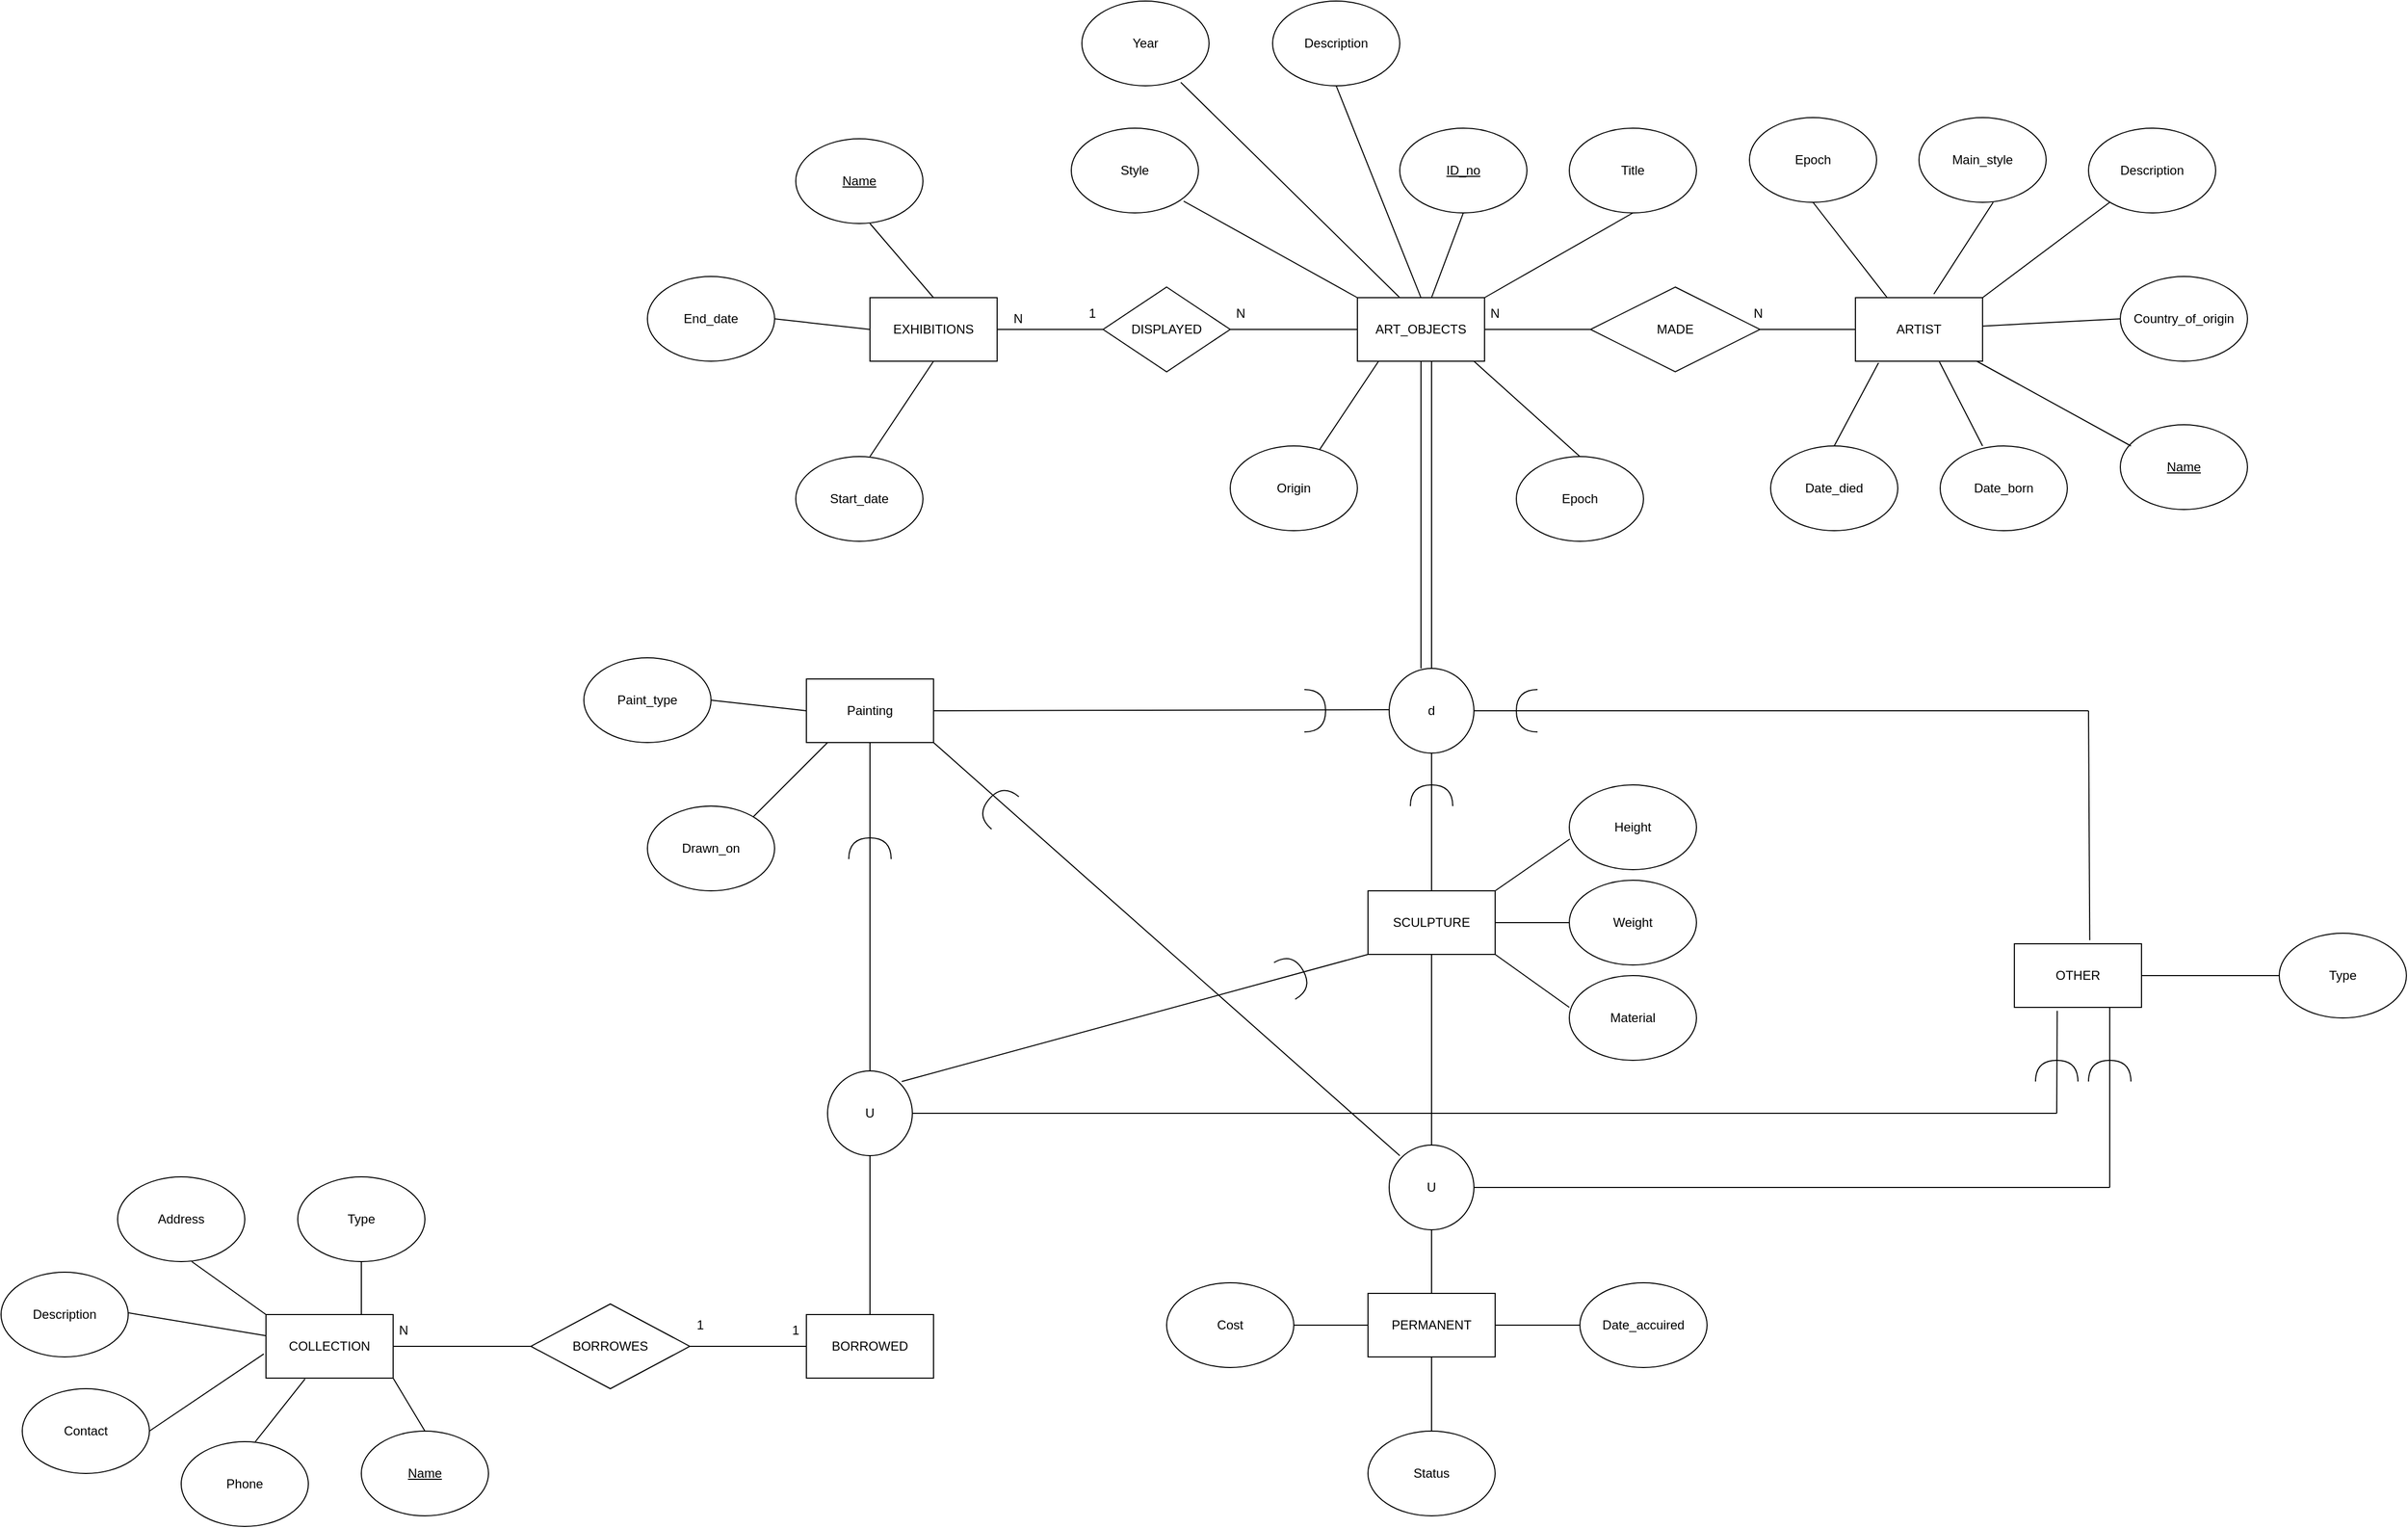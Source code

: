 <mxfile>
    <diagram id="kqhG5GBUEjdsDUVzPlOg" name="Page-1">
        <mxGraphModel dx="2098" dy="1343" grid="1" gridSize="10" guides="1" tooltips="1" connect="1" arrows="1" fold="1" page="1" pageScale="1" pageWidth="850" pageHeight="1100" math="0" shadow="0">
            <root>
                <mxCell id="0"/>
                <mxCell id="1" parent="0"/>
                <mxCell id="2" value="ART_OBJECTS" style="rounded=0;whiteSpace=wrap;html=1;" parent="1" vertex="1">
                    <mxGeometry x="420" y="200" width="120" height="60" as="geometry"/>
                </mxCell>
                <mxCell id="3" value="" style="endArrow=none;html=1;" parent="1" edge="1">
                    <mxGeometry width="50" height="50" relative="1" as="geometry">
                        <mxPoint x="540" y="230" as="sourcePoint"/>
                        <mxPoint x="640" y="230" as="targetPoint"/>
                    </mxGeometry>
                </mxCell>
                <mxCell id="4" value="MADE" style="rhombus;whiteSpace=wrap;html=1;" parent="1" vertex="1">
                    <mxGeometry x="640" y="190" width="160" height="80" as="geometry"/>
                </mxCell>
                <mxCell id="5" value="N" style="text;html=1;strokeColor=none;fillColor=none;align=center;verticalAlign=middle;whiteSpace=wrap;rounded=0;" parent="1" vertex="1">
                    <mxGeometry x="520" y="200" width="60" height="30" as="geometry"/>
                </mxCell>
                <mxCell id="6" value="" style="endArrow=none;html=1;" parent="1" edge="1">
                    <mxGeometry width="50" height="50" relative="1" as="geometry">
                        <mxPoint x="800" y="230" as="sourcePoint"/>
                        <mxPoint x="890" y="230" as="targetPoint"/>
                    </mxGeometry>
                </mxCell>
                <mxCell id="7" value="N&amp;nbsp;" style="text;html=1;strokeColor=none;fillColor=none;align=center;verticalAlign=middle;whiteSpace=wrap;rounded=0;" parent="1" vertex="1">
                    <mxGeometry x="770" y="200" width="60" height="30" as="geometry"/>
                </mxCell>
                <mxCell id="8" value="ARTIST" style="rounded=0;whiteSpace=wrap;html=1;" parent="1" vertex="1">
                    <mxGeometry x="890" y="200" width="120" height="60" as="geometry"/>
                </mxCell>
                <mxCell id="9" value="Epoch" style="ellipse;whiteSpace=wrap;html=1;" parent="1" vertex="1">
                    <mxGeometry x="790" y="30" width="120" height="80" as="geometry"/>
                </mxCell>
                <mxCell id="10" value="Date_died" style="ellipse;whiteSpace=wrap;html=1;" parent="1" vertex="1">
                    <mxGeometry x="810" y="340" width="120" height="80" as="geometry"/>
                </mxCell>
                <mxCell id="11" value="Date_born" style="ellipse;whiteSpace=wrap;html=1;" parent="1" vertex="1">
                    <mxGeometry x="970" y="340" width="120" height="80" as="geometry"/>
                </mxCell>
                <mxCell id="12" value="&lt;u&gt;Name&lt;/u&gt;" style="ellipse;whiteSpace=wrap;html=1;" parent="1" vertex="1">
                    <mxGeometry x="1140" y="320" width="120" height="80" as="geometry"/>
                </mxCell>
                <mxCell id="13" value="Description" style="ellipse;whiteSpace=wrap;html=1;" parent="1" vertex="1">
                    <mxGeometry x="1110" y="40" width="120" height="80" as="geometry"/>
                </mxCell>
                <mxCell id="14" value="Main_style" style="ellipse;whiteSpace=wrap;html=1;" parent="1" vertex="1">
                    <mxGeometry x="950" y="30" width="120" height="80" as="geometry"/>
                </mxCell>
                <mxCell id="15" value="Country_of_origin" style="ellipse;whiteSpace=wrap;html=1;" parent="1" vertex="1">
                    <mxGeometry x="1140" y="180" width="120" height="80" as="geometry"/>
                </mxCell>
                <mxCell id="16" value="" style="endArrow=none;html=1;exitX=0.25;exitY=0;exitDx=0;exitDy=0;" parent="1" source="8" edge="1">
                    <mxGeometry width="50" height="50" relative="1" as="geometry">
                        <mxPoint x="800" y="160" as="sourcePoint"/>
                        <mxPoint x="850" y="110" as="targetPoint"/>
                    </mxGeometry>
                </mxCell>
                <mxCell id="17" value="" style="endArrow=none;html=1;exitX=0.617;exitY=-0.056;exitDx=0;exitDy=0;exitPerimeter=0;" parent="1" source="8" edge="1">
                    <mxGeometry width="50" height="50" relative="1" as="geometry">
                        <mxPoint x="970" y="160" as="sourcePoint"/>
                        <mxPoint x="1020" y="110" as="targetPoint"/>
                    </mxGeometry>
                </mxCell>
                <mxCell id="18" value="" style="endArrow=none;html=1;exitX=1;exitY=0;exitDx=0;exitDy=0;" parent="1" source="8" edge="1">
                    <mxGeometry width="50" height="50" relative="1" as="geometry">
                        <mxPoint x="1080" y="160" as="sourcePoint"/>
                        <mxPoint x="1130" y="110" as="targetPoint"/>
                    </mxGeometry>
                </mxCell>
                <mxCell id="19" value="" style="endArrow=none;html=1;" parent="1" source="8" edge="1">
                    <mxGeometry width="50" height="50" relative="1" as="geometry">
                        <mxPoint x="1090" y="270" as="sourcePoint"/>
                        <mxPoint x="1140" y="220" as="targetPoint"/>
                    </mxGeometry>
                </mxCell>
                <mxCell id="20" value="" style="endArrow=none;html=1;" parent="1" target="8" edge="1">
                    <mxGeometry width="50" height="50" relative="1" as="geometry">
                        <mxPoint x="1150" y="340" as="sourcePoint"/>
                        <mxPoint x="1200" y="290" as="targetPoint"/>
                    </mxGeometry>
                </mxCell>
                <mxCell id="21" value="" style="endArrow=none;html=1;entryX=0.661;entryY=1.011;entryDx=0;entryDy=0;entryPerimeter=0;" parent="1" target="8" edge="1">
                    <mxGeometry width="50" height="50" relative="1" as="geometry">
                        <mxPoint x="1010" y="340" as="sourcePoint"/>
                        <mxPoint x="1060" y="290" as="targetPoint"/>
                    </mxGeometry>
                </mxCell>
                <mxCell id="22" value="" style="endArrow=none;html=1;entryX=0.182;entryY=1.025;entryDx=0;entryDy=0;entryPerimeter=0;" parent="1" target="8" edge="1">
                    <mxGeometry width="50" height="50" relative="1" as="geometry">
                        <mxPoint x="870" y="340" as="sourcePoint"/>
                        <mxPoint x="920" y="290" as="targetPoint"/>
                    </mxGeometry>
                </mxCell>
                <mxCell id="23" value="" style="endArrow=none;html=1;" parent="1" edge="1">
                    <mxGeometry width="50" height="50" relative="1" as="geometry">
                        <mxPoint x="300" y="230" as="sourcePoint"/>
                        <mxPoint x="420" y="230" as="targetPoint"/>
                    </mxGeometry>
                </mxCell>
                <mxCell id="24" value="DISPLAYED" style="rhombus;whiteSpace=wrap;html=1;" parent="1" vertex="1">
                    <mxGeometry x="180" y="190" width="120" height="80" as="geometry"/>
                </mxCell>
                <mxCell id="25" value="N" style="text;html=1;strokeColor=none;fillColor=none;align=center;verticalAlign=middle;whiteSpace=wrap;rounded=0;" parent="1" vertex="1">
                    <mxGeometry x="280" y="200" width="60" height="30" as="geometry"/>
                </mxCell>
                <mxCell id="26" value="" style="endArrow=none;html=1;" parent="1" edge="1">
                    <mxGeometry width="50" height="50" relative="1" as="geometry">
                        <mxPoint x="80" y="230" as="sourcePoint"/>
                        <mxPoint x="180" y="230" as="targetPoint"/>
                    </mxGeometry>
                </mxCell>
                <mxCell id="27" value="1" style="text;html=1;strokeColor=none;fillColor=none;align=center;verticalAlign=middle;whiteSpace=wrap;rounded=0;" parent="1" vertex="1">
                    <mxGeometry x="140" y="200" width="60" height="30" as="geometry"/>
                </mxCell>
                <mxCell id="28" value="EXHIBITIONS" style="rounded=0;whiteSpace=wrap;html=1;" parent="1" vertex="1">
                    <mxGeometry x="-40" y="200" width="120" height="60" as="geometry"/>
                </mxCell>
                <mxCell id="29" value="N" style="text;html=1;strokeColor=none;fillColor=none;align=center;verticalAlign=middle;whiteSpace=wrap;rounded=0;" parent="1" vertex="1">
                    <mxGeometry x="70" y="205" width="60" height="30" as="geometry"/>
                </mxCell>
                <mxCell id="32" value="&lt;u&gt;Name&lt;/u&gt;" style="ellipse;whiteSpace=wrap;html=1;" parent="1" vertex="1">
                    <mxGeometry x="-110" y="50" width="120" height="80" as="geometry"/>
                </mxCell>
                <mxCell id="33" value="End_date" style="ellipse;whiteSpace=wrap;html=1;" parent="1" vertex="1">
                    <mxGeometry x="-250" y="180" width="120" height="80" as="geometry"/>
                </mxCell>
                <mxCell id="34" value="Start_date" style="ellipse;whiteSpace=wrap;html=1;" parent="1" vertex="1">
                    <mxGeometry x="-110" y="350" width="120" height="80" as="geometry"/>
                </mxCell>
                <mxCell id="35" value="" style="endArrow=none;html=1;entryX=0.5;entryY=1;entryDx=0;entryDy=0;" parent="1" target="28" edge="1">
                    <mxGeometry width="50" height="50" relative="1" as="geometry">
                        <mxPoint x="-40" y="350" as="sourcePoint"/>
                        <mxPoint x="10" y="300" as="targetPoint"/>
                    </mxGeometry>
                </mxCell>
                <mxCell id="36" value="" style="endArrow=none;html=1;exitX=0.5;exitY=0;exitDx=0;exitDy=0;" parent="1" source="28" edge="1">
                    <mxGeometry width="50" height="50" relative="1" as="geometry">
                        <mxPoint x="-90" y="180" as="sourcePoint"/>
                        <mxPoint x="-40" y="130" as="targetPoint"/>
                    </mxGeometry>
                </mxCell>
                <mxCell id="37" value="" style="endArrow=none;html=1;entryX=0;entryY=0.5;entryDx=0;entryDy=0;exitX=1;exitY=0.5;exitDx=0;exitDy=0;" parent="1" source="33" target="28" edge="1">
                    <mxGeometry width="50" height="50" relative="1" as="geometry">
                        <mxPoint x="-110" y="240" as="sourcePoint"/>
                        <mxPoint x="-60" y="190" as="targetPoint"/>
                    </mxGeometry>
                </mxCell>
                <mxCell id="38" value="Origin" style="ellipse;whiteSpace=wrap;html=1;" parent="1" vertex="1">
                    <mxGeometry x="300" y="340" width="120" height="80" as="geometry"/>
                </mxCell>
                <mxCell id="39" value="Epoch" style="ellipse;whiteSpace=wrap;html=1;" parent="1" vertex="1">
                    <mxGeometry x="570" y="350" width="120" height="80" as="geometry"/>
                </mxCell>
                <mxCell id="40" value="Year" style="ellipse;whiteSpace=wrap;html=1;" parent="1" vertex="1">
                    <mxGeometry x="160" y="-80" width="120" height="80" as="geometry"/>
                </mxCell>
                <mxCell id="41" value="&lt;u&gt;ID_no&lt;/u&gt;" style="ellipse;whiteSpace=wrap;html=1;" parent="1" vertex="1">
                    <mxGeometry x="460" y="40" width="120" height="80" as="geometry"/>
                </mxCell>
                <mxCell id="42" value="Title" style="ellipse;whiteSpace=wrap;html=1;" parent="1" vertex="1">
                    <mxGeometry x="620" y="40" width="120" height="80" as="geometry"/>
                </mxCell>
                <mxCell id="44" value="Style" style="ellipse;whiteSpace=wrap;html=1;" parent="1" vertex="1">
                    <mxGeometry x="150" y="40" width="120" height="80" as="geometry"/>
                </mxCell>
                <mxCell id="45" value="" style="endArrow=none;html=1;entryX=0.5;entryY=1;entryDx=0;entryDy=0;" parent="1" target="42" edge="1">
                    <mxGeometry width="50" height="50" relative="1" as="geometry">
                        <mxPoint x="540" y="200" as="sourcePoint"/>
                        <mxPoint x="650" y="130" as="targetPoint"/>
                    </mxGeometry>
                </mxCell>
                <mxCell id="46" value="" style="endArrow=none;html=1;entryX=0.5;entryY=1;entryDx=0;entryDy=0;" parent="1" target="41" edge="1">
                    <mxGeometry width="50" height="50" relative="1" as="geometry">
                        <mxPoint x="490" y="200" as="sourcePoint"/>
                        <mxPoint x="540" y="150" as="targetPoint"/>
                    </mxGeometry>
                </mxCell>
                <mxCell id="47" value="" style="endArrow=none;html=1;entryX=0.778;entryY=0.959;entryDx=0;entryDy=0;entryPerimeter=0;" parent="1" target="40" edge="1">
                    <mxGeometry width="50" height="50" relative="1" as="geometry">
                        <mxPoint x="460" y="200" as="sourcePoint"/>
                        <mxPoint x="510" y="150" as="targetPoint"/>
                    </mxGeometry>
                </mxCell>
                <mxCell id="48" value="" style="endArrow=none;html=1;entryX=0.884;entryY=0.861;entryDx=0;entryDy=0;entryPerimeter=0;" parent="1" target="44" edge="1">
                    <mxGeometry width="50" height="50" relative="1" as="geometry">
                        <mxPoint x="420" y="200" as="sourcePoint"/>
                        <mxPoint x="470" y="150" as="targetPoint"/>
                    </mxGeometry>
                </mxCell>
                <mxCell id="49" value="" style="endArrow=none;html=1;fontFamily=Helvetica;fontSize=11;fontColor=default;align=center;strokeColor=default;" parent="1" source="38" edge="1">
                    <mxGeometry width="50" height="50" relative="1" as="geometry">
                        <mxPoint x="390" y="310" as="sourcePoint"/>
                        <mxPoint x="440" y="260" as="targetPoint"/>
                    </mxGeometry>
                </mxCell>
                <mxCell id="50" value="" style="endArrow=none;html=1;exitX=0.5;exitY=0;exitDx=0;exitDy=0;" parent="1" source="39" edge="1">
                    <mxGeometry width="50" height="50" relative="1" as="geometry">
                        <mxPoint x="480" y="310" as="sourcePoint"/>
                        <mxPoint x="530" y="260" as="targetPoint"/>
                    </mxGeometry>
                </mxCell>
                <mxCell id="51" value="Description" style="ellipse;whiteSpace=wrap;html=1;" parent="1" vertex="1">
                    <mxGeometry x="340" y="-80" width="120" height="80" as="geometry"/>
                </mxCell>
                <mxCell id="52" value="" style="endArrow=none;html=1;exitX=0.5;exitY=0;exitDx=0;exitDy=0;" parent="1" source="2" edge="1">
                    <mxGeometry width="50" height="50" relative="1" as="geometry">
                        <mxPoint x="350" y="50" as="sourcePoint"/>
                        <mxPoint x="400" as="targetPoint"/>
                    </mxGeometry>
                </mxCell>
                <mxCell id="53" value="" style="endArrow=none;html=1;" parent="1" edge="1">
                    <mxGeometry width="50" height="50" relative="1" as="geometry">
                        <mxPoint x="480" y="550" as="sourcePoint"/>
                        <mxPoint x="480" y="260" as="targetPoint"/>
                    </mxGeometry>
                </mxCell>
                <mxCell id="54" value="" style="endArrow=none;html=1;" parent="1" edge="1">
                    <mxGeometry width="50" height="50" relative="1" as="geometry">
                        <mxPoint x="490" y="550" as="sourcePoint"/>
                        <mxPoint x="490" y="260" as="targetPoint"/>
                    </mxGeometry>
                </mxCell>
                <mxCell id="55" value="d" style="ellipse;whiteSpace=wrap;html=1;aspect=fixed;" parent="1" vertex="1">
                    <mxGeometry x="450" y="550" width="80" height="80" as="geometry"/>
                </mxCell>
                <mxCell id="56" value="" style="endArrow=none;html=1;" parent="1" edge="1">
                    <mxGeometry width="50" height="50" relative="1" as="geometry">
                        <mxPoint x="530" y="590" as="sourcePoint"/>
                        <mxPoint x="1110" y="590" as="targetPoint"/>
                    </mxGeometry>
                </mxCell>
                <mxCell id="57" value="" style="endArrow=none;html=1;" parent="1" edge="1">
                    <mxGeometry width="50" height="50" relative="1" as="geometry">
                        <mxPoint x="490" y="760" as="sourcePoint"/>
                        <mxPoint x="490" y="630" as="targetPoint"/>
                    </mxGeometry>
                </mxCell>
                <mxCell id="58" value="" style="endArrow=none;html=1;" parent="1" edge="1">
                    <mxGeometry width="50" height="50" relative="1" as="geometry">
                        <mxPoint x="20" y="590" as="sourcePoint"/>
                        <mxPoint x="450" y="589" as="targetPoint"/>
                    </mxGeometry>
                </mxCell>
                <mxCell id="60" value="SCULPTURE" style="rounded=0;whiteSpace=wrap;html=1;" parent="1" vertex="1">
                    <mxGeometry x="430" y="760" width="120" height="60" as="geometry"/>
                </mxCell>
                <mxCell id="61" value="Height" style="ellipse;whiteSpace=wrap;html=1;" parent="1" vertex="1">
                    <mxGeometry x="620" y="660" width="120" height="80" as="geometry"/>
                </mxCell>
                <mxCell id="62" value="Weight" style="ellipse;whiteSpace=wrap;html=1;" parent="1" vertex="1">
                    <mxGeometry x="620" y="750" width="120" height="80" as="geometry"/>
                </mxCell>
                <mxCell id="63" value="Material" style="ellipse;whiteSpace=wrap;html=1;" parent="1" vertex="1">
                    <mxGeometry x="620" y="840" width="120" height="80" as="geometry"/>
                </mxCell>
                <mxCell id="64" value="" style="endArrow=none;html=1;entryX=0.004;entryY=0.639;entryDx=0;entryDy=0;entryPerimeter=0;" parent="1" target="61" edge="1">
                    <mxGeometry width="50" height="50" relative="1" as="geometry">
                        <mxPoint x="550" y="760" as="sourcePoint"/>
                        <mxPoint x="600" y="710" as="targetPoint"/>
                    </mxGeometry>
                </mxCell>
                <mxCell id="65" value="" style="endArrow=none;html=1;" parent="1" target="62" edge="1">
                    <mxGeometry width="50" height="50" relative="1" as="geometry">
                        <mxPoint x="550" y="790" as="sourcePoint"/>
                        <mxPoint x="600" y="740" as="targetPoint"/>
                    </mxGeometry>
                </mxCell>
                <mxCell id="66" value="" style="endArrow=none;html=1;entryX=0;entryY=0.375;entryDx=0;entryDy=0;entryPerimeter=0;" parent="1" target="63" edge="1">
                    <mxGeometry width="50" height="50" relative="1" as="geometry">
                        <mxPoint x="550" y="820" as="sourcePoint"/>
                        <mxPoint x="600" y="770" as="targetPoint"/>
                    </mxGeometry>
                </mxCell>
                <mxCell id="67" value="" style="endArrow=none;html=1;" parent="1" edge="1">
                    <mxGeometry width="50" height="50" relative="1" as="geometry">
                        <mxPoint x="490" y="1000" as="sourcePoint"/>
                        <mxPoint x="490" y="820" as="targetPoint"/>
                    </mxGeometry>
                </mxCell>
                <mxCell id="68" value="U" style="ellipse;whiteSpace=wrap;html=1;aspect=fixed;" parent="1" vertex="1">
                    <mxGeometry x="450" y="1000" width="80" height="80" as="geometry"/>
                </mxCell>
                <mxCell id="69" value="" style="endArrow=none;html=1;" parent="1" edge="1">
                    <mxGeometry width="50" height="50" relative="1" as="geometry">
                        <mxPoint x="490" y="1140" as="sourcePoint"/>
                        <mxPoint x="490" y="1080" as="targetPoint"/>
                    </mxGeometry>
                </mxCell>
                <mxCell id="70" value="PERMANENT" style="rounded=0;whiteSpace=wrap;html=1;" parent="1" vertex="1">
                    <mxGeometry x="430" y="1140" width="120" height="60" as="geometry"/>
                </mxCell>
                <mxCell id="71" value="" style="endArrow=none;html=1;" parent="1" edge="1">
                    <mxGeometry width="50" height="50" relative="1" as="geometry">
                        <mxPoint x="550" y="1170" as="sourcePoint"/>
                        <mxPoint x="630" y="1170" as="targetPoint"/>
                    </mxGeometry>
                </mxCell>
                <mxCell id="73" value="" style="endArrow=none;html=1;" parent="1" edge="1">
                    <mxGeometry width="50" height="50" relative="1" as="geometry">
                        <mxPoint x="360" y="1170" as="sourcePoint"/>
                        <mxPoint x="430" y="1170" as="targetPoint"/>
                    </mxGeometry>
                </mxCell>
                <mxCell id="74" value="" style="endArrow=none;html=1;" parent="1" edge="1">
                    <mxGeometry width="50" height="50" relative="1" as="geometry">
                        <mxPoint x="490" y="1270" as="sourcePoint"/>
                        <mxPoint x="490" y="1200" as="targetPoint"/>
                    </mxGeometry>
                </mxCell>
                <mxCell id="75" value="Cost" style="ellipse;whiteSpace=wrap;html=1;" parent="1" vertex="1">
                    <mxGeometry x="240" y="1130" width="120" height="80" as="geometry"/>
                </mxCell>
                <mxCell id="76" value="Status" style="ellipse;whiteSpace=wrap;html=1;" parent="1" vertex="1">
                    <mxGeometry x="430" y="1270" width="120" height="80" as="geometry"/>
                </mxCell>
                <mxCell id="77" value="Date_accuired" style="ellipse;whiteSpace=wrap;html=1;" parent="1" vertex="1">
                    <mxGeometry x="630" y="1130" width="120" height="80" as="geometry"/>
                </mxCell>
                <mxCell id="78" value="Painting" style="rounded=0;whiteSpace=wrap;html=1;" parent="1" vertex="1">
                    <mxGeometry x="-100" y="560" width="120" height="60" as="geometry"/>
                </mxCell>
                <mxCell id="79" value="Paint_type" style="ellipse;whiteSpace=wrap;html=1;" parent="1" vertex="1">
                    <mxGeometry x="-310" y="540" width="120" height="80" as="geometry"/>
                </mxCell>
                <mxCell id="80" value="Drawn_on" style="ellipse;whiteSpace=wrap;html=1;" parent="1" vertex="1">
                    <mxGeometry x="-250" y="680" width="120" height="80" as="geometry"/>
                </mxCell>
                <mxCell id="81" value="" style="endArrow=none;html=1;" parent="1" edge="1">
                    <mxGeometry width="50" height="50" relative="1" as="geometry">
                        <mxPoint x="-150" y="690" as="sourcePoint"/>
                        <mxPoint x="-80" y="620" as="targetPoint"/>
                    </mxGeometry>
                </mxCell>
                <mxCell id="82" value="" style="endArrow=none;html=1;entryX=0;entryY=0.5;entryDx=0;entryDy=0;" parent="1" target="78" edge="1">
                    <mxGeometry width="50" height="50" relative="1" as="geometry">
                        <mxPoint x="-190" y="580" as="sourcePoint"/>
                        <mxPoint x="-140" y="530" as="targetPoint"/>
                    </mxGeometry>
                </mxCell>
                <mxCell id="83" value="" style="endArrow=none;html=1;exitX=1;exitY=1;exitDx=0;exitDy=0;" parent="1" source="78" edge="1">
                    <mxGeometry width="50" height="50" relative="1" as="geometry">
                        <mxPoint x="410" y="1060" as="sourcePoint"/>
                        <mxPoint x="460" y="1010" as="targetPoint"/>
                    </mxGeometry>
                </mxCell>
                <mxCell id="84" value="U" style="ellipse;whiteSpace=wrap;html=1;aspect=fixed;" parent="1" vertex="1">
                    <mxGeometry x="-80" y="930" width="80" height="80" as="geometry"/>
                </mxCell>
                <mxCell id="85" value="" style="endArrow=none;html=1;exitX=0.5;exitY=0;exitDx=0;exitDy=0;" parent="1" source="84" edge="1">
                    <mxGeometry width="50" height="50" relative="1" as="geometry">
                        <mxPoint x="-90" y="670" as="sourcePoint"/>
                        <mxPoint x="-40" y="620" as="targetPoint"/>
                    </mxGeometry>
                </mxCell>
                <mxCell id="86" value="" style="endArrow=none;html=1;" parent="1" edge="1">
                    <mxGeometry width="50" height="50" relative="1" as="geometry">
                        <mxPoint x="530" y="1040" as="sourcePoint"/>
                        <mxPoint x="1130" y="1040" as="targetPoint"/>
                    </mxGeometry>
                </mxCell>
                <mxCell id="87" value="" style="endArrow=none;html=1;" parent="1" edge="1">
                    <mxGeometry width="50" height="50" relative="1" as="geometry">
                        <mxPoint y="970" as="sourcePoint"/>
                        <mxPoint x="1080" y="970" as="targetPoint"/>
                    </mxGeometry>
                </mxCell>
                <mxCell id="88" value="" style="endArrow=none;html=1;entryX=0;entryY=1;entryDx=0;entryDy=0;" parent="1" target="60" edge="1">
                    <mxGeometry width="50" height="50" relative="1" as="geometry">
                        <mxPoint x="-10" y="940" as="sourcePoint"/>
                        <mxPoint x="40" y="890" as="targetPoint"/>
                    </mxGeometry>
                </mxCell>
                <mxCell id="89" value="" style="endArrow=none;html=1;" parent="1" edge="1">
                    <mxGeometry width="50" height="50" relative="1" as="geometry">
                        <mxPoint x="-40" y="1160" as="sourcePoint"/>
                        <mxPoint x="-40" y="1010" as="targetPoint"/>
                    </mxGeometry>
                </mxCell>
                <mxCell id="90" value="BORROWED" style="rounded=0;whiteSpace=wrap;html=1;" parent="1" vertex="1">
                    <mxGeometry x="-100" y="1160" width="120" height="60" as="geometry"/>
                </mxCell>
                <mxCell id="91" value="" style="endArrow=none;html=1;" parent="1" edge="1">
                    <mxGeometry width="50" height="50" relative="1" as="geometry">
                        <mxPoint x="-210" y="1190" as="sourcePoint"/>
                        <mxPoint x="-100" y="1190" as="targetPoint"/>
                    </mxGeometry>
                </mxCell>
                <mxCell id="93" value="1" style="text;html=1;strokeColor=none;fillColor=none;align=center;verticalAlign=middle;whiteSpace=wrap;rounded=0;" parent="1" vertex="1">
                    <mxGeometry x="-140" y="1160" width="60" height="30" as="geometry"/>
                </mxCell>
                <mxCell id="94" value="1" style="text;html=1;strokeColor=none;fillColor=none;align=center;verticalAlign=middle;whiteSpace=wrap;rounded=0;" parent="1" vertex="1">
                    <mxGeometry x="-230" y="1155" width="60" height="30" as="geometry"/>
                </mxCell>
                <mxCell id="95" value="BORROWES" style="rhombus;whiteSpace=wrap;html=1;" parent="1" vertex="1">
                    <mxGeometry x="-360" y="1150" width="150" height="80" as="geometry"/>
                </mxCell>
                <mxCell id="96" value="" style="endArrow=none;html=1;" parent="1" edge="1">
                    <mxGeometry width="50" height="50" relative="1" as="geometry">
                        <mxPoint x="-490" y="1190" as="sourcePoint"/>
                        <mxPoint x="-360" y="1190" as="targetPoint"/>
                    </mxGeometry>
                </mxCell>
                <mxCell id="97" value="N" style="text;html=1;strokeColor=none;fillColor=none;align=center;verticalAlign=middle;whiteSpace=wrap;rounded=0;" parent="1" vertex="1">
                    <mxGeometry x="-510" y="1160" width="60" height="30" as="geometry"/>
                </mxCell>
                <mxCell id="98" value="COLLECTION" style="rounded=0;whiteSpace=wrap;html=1;" parent="1" vertex="1">
                    <mxGeometry x="-610" y="1160" width="120" height="60" as="geometry"/>
                </mxCell>
                <mxCell id="99" value="" style="endArrow=none;html=1;" parent="1" edge="1">
                    <mxGeometry width="50" height="50" relative="1" as="geometry">
                        <mxPoint x="-460" y="1270" as="sourcePoint"/>
                        <mxPoint x="-490" y="1220" as="targetPoint"/>
                    </mxGeometry>
                </mxCell>
                <mxCell id="100" value="&lt;u&gt;Name&lt;/u&gt;" style="ellipse;whiteSpace=wrap;html=1;" parent="1" vertex="1">
                    <mxGeometry x="-520" y="1270" width="120" height="80" as="geometry"/>
                </mxCell>
                <mxCell id="101" value="Phone" style="ellipse;whiteSpace=wrap;html=1;" parent="1" vertex="1">
                    <mxGeometry x="-690" y="1280" width="120" height="80" as="geometry"/>
                </mxCell>
                <mxCell id="102" value="Contact" style="ellipse;whiteSpace=wrap;html=1;" parent="1" vertex="1">
                    <mxGeometry x="-840" y="1230" width="120" height="80" as="geometry"/>
                </mxCell>
                <mxCell id="103" value="Address" style="ellipse;whiteSpace=wrap;html=1;" parent="1" vertex="1">
                    <mxGeometry x="-750" y="1030" width="120" height="80" as="geometry"/>
                </mxCell>
                <mxCell id="104" value="Type" style="ellipse;whiteSpace=wrap;html=1;" parent="1" vertex="1">
                    <mxGeometry x="-580" y="1030" width="120" height="80" as="geometry"/>
                </mxCell>
                <mxCell id="105" value="" style="endArrow=none;html=1;exitX=0.75;exitY=0;exitDx=0;exitDy=0;" parent="1" source="98" edge="1">
                    <mxGeometry width="50" height="50" relative="1" as="geometry">
                        <mxPoint x="-570" y="1160" as="sourcePoint"/>
                        <mxPoint x="-520" y="1110" as="targetPoint"/>
                    </mxGeometry>
                </mxCell>
                <mxCell id="106" value="" style="endArrow=none;html=1;exitX=0;exitY=0;exitDx=0;exitDy=0;" parent="1" source="98" edge="1">
                    <mxGeometry width="50" height="50" relative="1" as="geometry">
                        <mxPoint x="-730" y="1160" as="sourcePoint"/>
                        <mxPoint x="-680" y="1110" as="targetPoint"/>
                    </mxGeometry>
                </mxCell>
                <mxCell id="107" value="" style="endArrow=none;html=1;entryX=-0.017;entryY=0.62;entryDx=0;entryDy=0;entryPerimeter=0;exitX=1;exitY=0.5;exitDx=0;exitDy=0;" parent="1" source="102" target="98" edge="1">
                    <mxGeometry width="50" height="50" relative="1" as="geometry">
                        <mxPoint x="-700" y="1200" as="sourcePoint"/>
                        <mxPoint x="-650" y="1150" as="targetPoint"/>
                    </mxGeometry>
                </mxCell>
                <mxCell id="108" value="" style="endArrow=none;html=1;entryX=0.307;entryY=1.014;entryDx=0;entryDy=0;entryPerimeter=0;" parent="1" target="98" edge="1">
                    <mxGeometry width="50" height="50" relative="1" as="geometry">
                        <mxPoint x="-620" y="1280" as="sourcePoint"/>
                        <mxPoint x="-570" y="1230" as="targetPoint"/>
                    </mxGeometry>
                </mxCell>
                <mxCell id="110" value="" style="endArrow=none;html=1;" parent="1" edge="1">
                    <mxGeometry width="50" height="50" relative="1" as="geometry">
                        <mxPoint x="-610" y="1180" as="sourcePoint"/>
                        <mxPoint x="-790" y="1150" as="targetPoint"/>
                    </mxGeometry>
                </mxCell>
                <mxCell id="111" value="Description" style="ellipse;whiteSpace=wrap;html=1;" parent="1" vertex="1">
                    <mxGeometry x="-860" y="1120" width="120" height="80" as="geometry"/>
                </mxCell>
                <mxCell id="112" value="OTHER" style="rounded=0;whiteSpace=wrap;html=1;" parent="1" vertex="1">
                    <mxGeometry x="1040" y="810" width="120" height="60" as="geometry"/>
                </mxCell>
                <mxCell id="113" value="" style="endArrow=none;html=1;" parent="1" edge="1">
                    <mxGeometry width="50" height="50" relative="1" as="geometry">
                        <mxPoint x="1160" y="840" as="sourcePoint"/>
                        <mxPoint x="1290" y="840" as="targetPoint"/>
                    </mxGeometry>
                </mxCell>
                <mxCell id="114" value="Type" style="ellipse;whiteSpace=wrap;html=1;" parent="1" vertex="1">
                    <mxGeometry x="1290" y="800" width="120" height="80" as="geometry"/>
                </mxCell>
                <mxCell id="115" value="" style="endArrow=none;html=1;entryX=0.75;entryY=1;entryDx=0;entryDy=0;" parent="1" target="112" edge="1">
                    <mxGeometry width="50" height="50" relative="1" as="geometry">
                        <mxPoint x="1130" y="1040" as="sourcePoint"/>
                        <mxPoint x="1180" y="990" as="targetPoint"/>
                    </mxGeometry>
                </mxCell>
                <mxCell id="116" value="" style="endArrow=none;html=1;entryX=0.337;entryY=1.054;entryDx=0;entryDy=0;entryPerimeter=0;" parent="1" target="112" edge="1">
                    <mxGeometry width="50" height="50" relative="1" as="geometry">
                        <mxPoint x="1080" y="970" as="sourcePoint"/>
                        <mxPoint x="1130" y="920" as="targetPoint"/>
                    </mxGeometry>
                </mxCell>
                <mxCell id="123" value="" style="endArrow=none;html=1;exitX=0.593;exitY=-0.057;exitDx=0;exitDy=0;exitPerimeter=0;" parent="1" source="112" edge="1">
                    <mxGeometry width="50" height="50" relative="1" as="geometry">
                        <mxPoint x="1060" y="640" as="sourcePoint"/>
                        <mxPoint x="1110" y="590" as="targetPoint"/>
                    </mxGeometry>
                </mxCell>
                <mxCell id="136" value="" style="shape=requiredInterface;html=1;verticalLabelPosition=bottom;sketch=0;fontFamily=Helvetica;fontSize=12;fontColor=default;rotation=-30;" vertex="1" parent="1">
                    <mxGeometry x="350" y="820" width="20" height="40" as="geometry"/>
                </mxCell>
                <mxCell id="138" value="" style="shape=requiredInterface;html=1;verticalLabelPosition=bottom;sketch=0;fontFamily=Helvetica;fontSize=12;fontColor=default;rotation=0;" vertex="1" parent="1">
                    <mxGeometry x="370" y="570" width="20" height="40" as="geometry"/>
                </mxCell>
                <mxCell id="139" value="" style="shape=requiredInterface;html=1;verticalLabelPosition=bottom;sketch=0;fontFamily=Helvetica;fontSize=12;fontColor=default;rotation=-140;" vertex="1" parent="1">
                    <mxGeometry x="70.0" y="660" width="20" height="40" as="geometry"/>
                </mxCell>
                <mxCell id="140" value="" style="shape=requiredInterface;html=1;verticalLabelPosition=bottom;sketch=0;fontFamily=Helvetica;fontSize=12;fontColor=default;rotation=-90;" vertex="1" parent="1">
                    <mxGeometry x="-50" y="700" width="20" height="40" as="geometry"/>
                </mxCell>
                <mxCell id="141" value="" style="shape=requiredInterface;html=1;verticalLabelPosition=bottom;sketch=0;fontFamily=Helvetica;fontSize=12;fontColor=default;rotation=-180;" vertex="1" parent="1">
                    <mxGeometry x="570" y="570" width="20" height="40" as="geometry"/>
                </mxCell>
                <mxCell id="142" value="" style="shape=requiredInterface;html=1;verticalLabelPosition=bottom;sketch=0;fontFamily=Helvetica;fontSize=12;fontColor=default;rotation=-90;" vertex="1" parent="1">
                    <mxGeometry x="480" y="650" width="20" height="40" as="geometry"/>
                </mxCell>
                <mxCell id="143" value="" style="shape=requiredInterface;html=1;verticalLabelPosition=bottom;sketch=0;fontFamily=Helvetica;fontSize=12;fontColor=default;rotation=-90;" vertex="1" parent="1">
                    <mxGeometry x="1120" y="910" width="20" height="40" as="geometry"/>
                </mxCell>
                <mxCell id="144" value="" style="shape=requiredInterface;html=1;verticalLabelPosition=bottom;sketch=0;fontFamily=Helvetica;fontSize=12;fontColor=default;rotation=-90;" vertex="1" parent="1">
                    <mxGeometry x="1070" y="910" width="20" height="40" as="geometry"/>
                </mxCell>
            </root>
        </mxGraphModel>
    </diagram>
</mxfile>